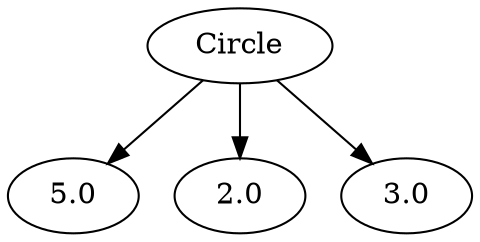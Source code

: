 digraph "" {
  "1" [label=" Circle "];
  "1" -> "1.1" [];
  "1" -> "1.2" [];
  "1" -> "1.3" [];
  "1.1" [label=" 5.0 "];
  "1.2" [label=" 2.0 "];
  "1.3" [label=" 3.0 "];
}